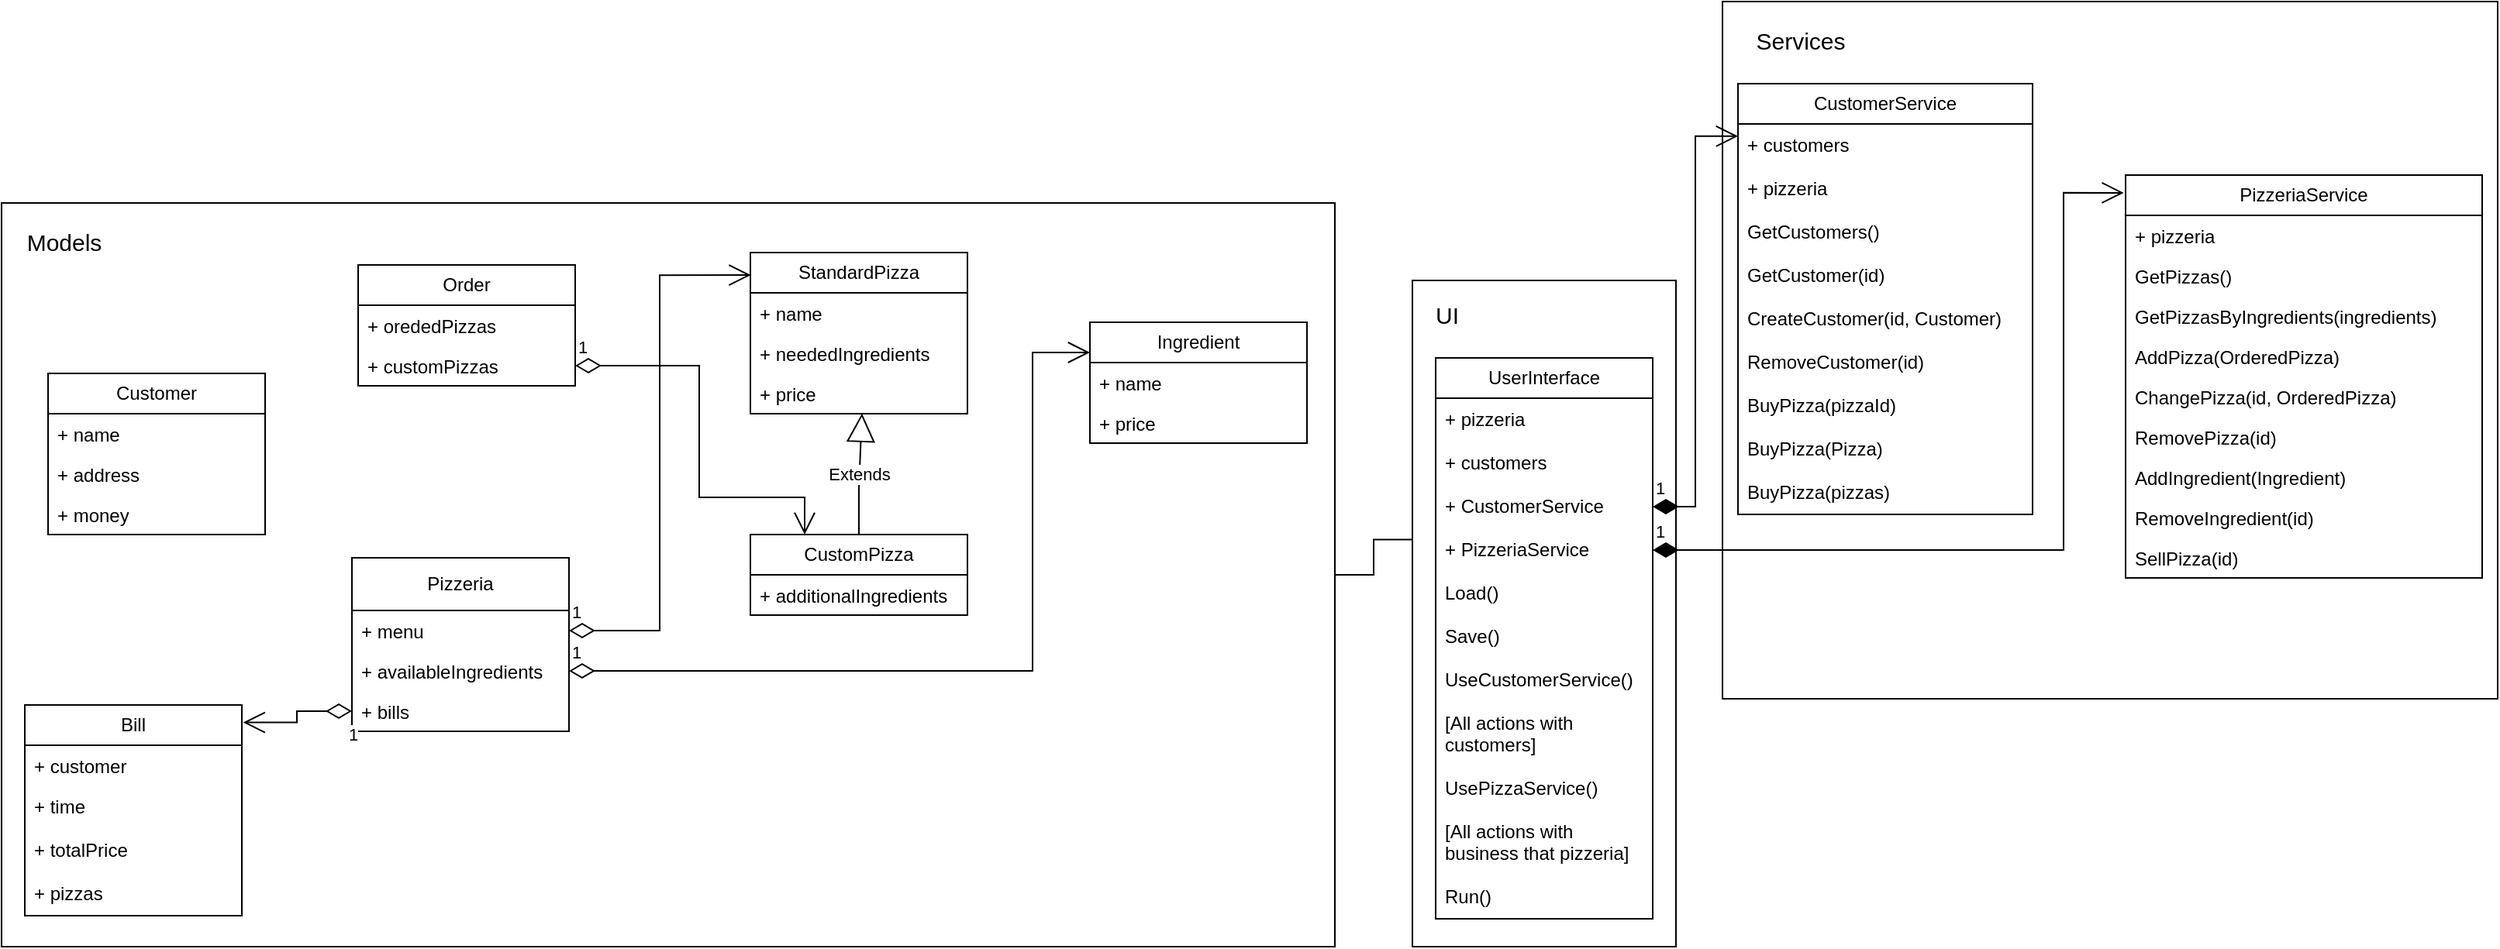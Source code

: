 <mxfile version="21.2.8" type="device">
  <diagram name="Сторінка-1" id="bki-6ZpCgmlgrvn-UkRt">
    <mxGraphModel dx="2062" dy="1909" grid="1" gridSize="10" guides="1" tooltips="1" connect="1" arrows="1" fold="1" page="1" pageScale="1" pageWidth="827" pageHeight="1169" math="0" shadow="0">
      <root>
        <mxCell id="0" />
        <mxCell id="1" parent="0" />
        <mxCell id="Y4YWWZTV6onrBQvMMOeG-18" value="" style="rounded=0;whiteSpace=wrap;html=1;" vertex="1" parent="1">
          <mxGeometry x="320" y="-1130" width="500" height="450" as="geometry" />
        </mxCell>
        <mxCell id="Y4YWWZTV6onrBQvMMOeG-14" value="" style="rounded=0;whiteSpace=wrap;html=1;" vertex="1" parent="1">
          <mxGeometry x="120" y="-950" width="170" height="430" as="geometry" />
        </mxCell>
        <mxCell id="Y4YWWZTV6onrBQvMMOeG-21" style="edgeStyle=orthogonalEdgeStyle;rounded=0;orthogonalLoop=1;jettySize=auto;html=1;entryX=-0.002;entryY=0.389;entryDx=0;entryDy=0;entryPerimeter=0;endArrow=none;endFill=0;" edge="1" parent="1" source="Y4YWWZTV6onrBQvMMOeG-11" target="Y4YWWZTV6onrBQvMMOeG-14">
          <mxGeometry relative="1" as="geometry" />
        </mxCell>
        <mxCell id="Y4YWWZTV6onrBQvMMOeG-11" value="" style="rounded=0;whiteSpace=wrap;html=1;" vertex="1" parent="1">
          <mxGeometry x="-790" y="-1000" width="860" height="480" as="geometry" />
        </mxCell>
        <mxCell id="c9VQCE3ip2EqtWk6yDSV-1" value="Customer" style="swimlane;fontStyle=0;childLayout=stackLayout;horizontal=1;startSize=26;fillColor=none;horizontalStack=0;resizeParent=1;resizeParentMax=0;resizeLast=0;collapsible=1;marginBottom=0;whiteSpace=wrap;html=1;" parent="1" vertex="1">
          <mxGeometry x="-760" y="-890" width="140" height="104" as="geometry" />
        </mxCell>
        <mxCell id="c9VQCE3ip2EqtWk6yDSV-4" value="+ name" style="text;strokeColor=none;fillColor=none;align=left;verticalAlign=top;spacingLeft=4;spacingRight=4;overflow=hidden;rotatable=0;points=[[0,0.5],[1,0.5]];portConstraint=eastwest;whiteSpace=wrap;html=1;" parent="c9VQCE3ip2EqtWk6yDSV-1" vertex="1">
          <mxGeometry y="26" width="140" height="26" as="geometry" />
        </mxCell>
        <mxCell id="Y4YWWZTV6onrBQvMMOeG-1" value="+ address" style="text;strokeColor=none;fillColor=none;align=left;verticalAlign=top;spacingLeft=4;spacingRight=4;overflow=hidden;rotatable=0;points=[[0,0.5],[1,0.5]];portConstraint=eastwest;whiteSpace=wrap;html=1;" vertex="1" parent="c9VQCE3ip2EqtWk6yDSV-1">
          <mxGeometry y="52" width="140" height="26" as="geometry" />
        </mxCell>
        <mxCell id="Y4YWWZTV6onrBQvMMOeG-2" value="+ money" style="text;strokeColor=none;fillColor=none;align=left;verticalAlign=top;spacingLeft=4;spacingRight=4;overflow=hidden;rotatable=0;points=[[0,0.5],[1,0.5]];portConstraint=eastwest;whiteSpace=wrap;html=1;" vertex="1" parent="c9VQCE3ip2EqtWk6yDSV-1">
          <mxGeometry y="78" width="140" height="26" as="geometry" />
        </mxCell>
        <mxCell id="c9VQCE3ip2EqtWk6yDSV-5" value="StandardPizza" style="swimlane;fontStyle=0;childLayout=stackLayout;horizontal=1;startSize=26;fillColor=none;horizontalStack=0;resizeParent=1;resizeParentMax=0;resizeLast=0;collapsible=1;marginBottom=0;whiteSpace=wrap;html=1;" parent="1" vertex="1">
          <mxGeometry x="-307" y="-968" width="140" height="104" as="geometry" />
        </mxCell>
        <mxCell id="c9VQCE3ip2EqtWk6yDSV-30" value="+ name" style="text;strokeColor=none;fillColor=none;align=left;verticalAlign=top;spacingLeft=4;spacingRight=4;overflow=hidden;rotatable=0;points=[[0,0.5],[1,0.5]];portConstraint=eastwest;whiteSpace=wrap;html=1;" parent="c9VQCE3ip2EqtWk6yDSV-5" vertex="1">
          <mxGeometry y="26" width="140" height="26" as="geometry" />
        </mxCell>
        <mxCell id="Y4YWWZTV6onrBQvMMOeG-3" value="+ neededIngredients" style="text;strokeColor=none;fillColor=none;align=left;verticalAlign=top;spacingLeft=4;spacingRight=4;overflow=hidden;rotatable=0;points=[[0,0.5],[1,0.5]];portConstraint=eastwest;whiteSpace=wrap;html=1;" vertex="1" parent="c9VQCE3ip2EqtWk6yDSV-5">
          <mxGeometry y="52" width="140" height="26" as="geometry" />
        </mxCell>
        <mxCell id="Y4YWWZTV6onrBQvMMOeG-4" value="+ price" style="text;strokeColor=none;fillColor=none;align=left;verticalAlign=top;spacingLeft=4;spacingRight=4;overflow=hidden;rotatable=0;points=[[0,0.5],[1,0.5]];portConstraint=eastwest;whiteSpace=wrap;html=1;" vertex="1" parent="c9VQCE3ip2EqtWk6yDSV-5">
          <mxGeometry y="78" width="140" height="26" as="geometry" />
        </mxCell>
        <mxCell id="c9VQCE3ip2EqtWk6yDSV-16" value="CustomPizza" style="swimlane;fontStyle=0;childLayout=stackLayout;horizontal=1;startSize=26;fillColor=none;horizontalStack=0;resizeParent=1;resizeParentMax=0;resizeLast=0;collapsible=1;marginBottom=0;whiteSpace=wrap;html=1;" parent="1" vertex="1">
          <mxGeometry x="-307" y="-786" width="140" height="52" as="geometry" />
        </mxCell>
        <mxCell id="lNP4OVPlgKpp5OIFmnsg-40" value="+ additionalIngredients" style="text;strokeColor=none;fillColor=none;align=left;verticalAlign=top;spacingLeft=4;spacingRight=4;overflow=hidden;rotatable=0;points=[[0,0.5],[1,0.5]];portConstraint=eastwest;whiteSpace=wrap;html=1;" parent="c9VQCE3ip2EqtWk6yDSV-16" vertex="1">
          <mxGeometry y="26" width="140" height="26" as="geometry" />
        </mxCell>
        <mxCell id="c9VQCE3ip2EqtWk6yDSV-32" value="Ingredient" style="swimlane;fontStyle=0;childLayout=stackLayout;horizontal=1;startSize=26;fillColor=none;horizontalStack=0;resizeParent=1;resizeParentMax=0;resizeLast=0;collapsible=1;marginBottom=0;whiteSpace=wrap;html=1;" parent="1" vertex="1">
          <mxGeometry x="-88" y="-923" width="140" height="78" as="geometry" />
        </mxCell>
        <mxCell id="c9VQCE3ip2EqtWk6yDSV-35" value="+ name" style="text;strokeColor=none;fillColor=none;align=left;verticalAlign=top;spacingLeft=4;spacingRight=4;overflow=hidden;rotatable=0;points=[[0,0.5],[1,0.5]];portConstraint=eastwest;whiteSpace=wrap;html=1;" parent="c9VQCE3ip2EqtWk6yDSV-32" vertex="1">
          <mxGeometry y="26" width="140" height="26" as="geometry" />
        </mxCell>
        <mxCell id="Y4YWWZTV6onrBQvMMOeG-5" value="+ price" style="text;strokeColor=none;fillColor=none;align=left;verticalAlign=top;spacingLeft=4;spacingRight=4;overflow=hidden;rotatable=0;points=[[0,0.5],[1,0.5]];portConstraint=eastwest;whiteSpace=wrap;html=1;" vertex="1" parent="c9VQCE3ip2EqtWk6yDSV-32">
          <mxGeometry y="52" width="140" height="26" as="geometry" />
        </mxCell>
        <mxCell id="c9VQCE3ip2EqtWk6yDSV-36" value="Pizzeria" style="swimlane;fontStyle=0;childLayout=stackLayout;horizontal=1;startSize=34;fillColor=none;horizontalStack=0;resizeParent=1;resizeParentMax=0;resizeLast=0;collapsible=1;marginBottom=0;whiteSpace=wrap;html=1;" parent="1" vertex="1">
          <mxGeometry x="-564" y="-771" width="140" height="112" as="geometry" />
        </mxCell>
        <mxCell id="c9VQCE3ip2EqtWk6yDSV-37" value="+ menu" style="text;strokeColor=none;fillColor=none;align=left;verticalAlign=top;spacingLeft=4;spacingRight=4;overflow=hidden;rotatable=0;points=[[0,0.5],[1,0.5]];portConstraint=eastwest;whiteSpace=wrap;html=1;" parent="c9VQCE3ip2EqtWk6yDSV-36" vertex="1">
          <mxGeometry y="34" width="140" height="26" as="geometry" />
        </mxCell>
        <mxCell id="c9VQCE3ip2EqtWk6yDSV-38" value="+ availableIngredients" style="text;strokeColor=none;fillColor=none;align=left;verticalAlign=top;spacingLeft=4;spacingRight=4;overflow=hidden;rotatable=0;points=[[0,0.5],[1,0.5]];portConstraint=eastwest;whiteSpace=wrap;html=1;" parent="c9VQCE3ip2EqtWk6yDSV-36" vertex="1">
          <mxGeometry y="60" width="140" height="26" as="geometry" />
        </mxCell>
        <mxCell id="c9VQCE3ip2EqtWk6yDSV-39" value="+ bills" style="text;strokeColor=none;fillColor=none;align=left;verticalAlign=top;spacingLeft=4;spacingRight=4;overflow=hidden;rotatable=0;points=[[0,0.5],[1,0.5]];portConstraint=eastwest;whiteSpace=wrap;html=1;" parent="c9VQCE3ip2EqtWk6yDSV-36" vertex="1">
          <mxGeometry y="86" width="140" height="26" as="geometry" />
        </mxCell>
        <mxCell id="c9VQCE3ip2EqtWk6yDSV-40" value="Bill" style="swimlane;fontStyle=0;childLayout=stackLayout;horizontal=1;startSize=26;fillColor=none;horizontalStack=0;resizeParent=1;resizeParentMax=0;resizeLast=0;collapsible=1;marginBottom=0;whiteSpace=wrap;html=1;" parent="1" vertex="1">
          <mxGeometry x="-775" y="-676" width="140" height="136" as="geometry" />
        </mxCell>
        <mxCell id="c9VQCE3ip2EqtWk6yDSV-41" value="+ customer" style="text;strokeColor=none;fillColor=none;align=left;verticalAlign=top;spacingLeft=4;spacingRight=4;overflow=hidden;rotatable=0;points=[[0,0.5],[1,0.5]];portConstraint=eastwest;whiteSpace=wrap;html=1;" parent="c9VQCE3ip2EqtWk6yDSV-40" vertex="1">
          <mxGeometry y="26" width="140" height="26" as="geometry" />
        </mxCell>
        <mxCell id="c9VQCE3ip2EqtWk6yDSV-44" value="+ time" style="text;strokeColor=none;fillColor=none;align=left;verticalAlign=top;spacingLeft=4;spacingRight=4;overflow=hidden;rotatable=0;points=[[0,0.5],[1,0.5]];portConstraint=eastwest;whiteSpace=wrap;html=1;" parent="c9VQCE3ip2EqtWk6yDSV-40" vertex="1">
          <mxGeometry y="52" width="140" height="28" as="geometry" />
        </mxCell>
        <mxCell id="c9VQCE3ip2EqtWk6yDSV-45" value="+ totalPrice" style="text;strokeColor=none;fillColor=none;align=left;verticalAlign=top;spacingLeft=4;spacingRight=4;overflow=hidden;rotatable=0;points=[[0,0.5],[1,0.5]];portConstraint=eastwest;whiteSpace=wrap;html=1;" parent="c9VQCE3ip2EqtWk6yDSV-40" vertex="1">
          <mxGeometry y="80" width="140" height="28" as="geometry" />
        </mxCell>
        <mxCell id="c9VQCE3ip2EqtWk6yDSV-46" value="+ pizzas" style="text;strokeColor=none;fillColor=none;align=left;verticalAlign=top;spacingLeft=4;spacingRight=4;overflow=hidden;rotatable=0;points=[[0,0.5],[1,0.5]];portConstraint=eastwest;whiteSpace=wrap;html=1;" parent="c9VQCE3ip2EqtWk6yDSV-40" vertex="1">
          <mxGeometry y="108" width="140" height="28" as="geometry" />
        </mxCell>
        <mxCell id="c9VQCE3ip2EqtWk6yDSV-48" value="1" style="endArrow=open;html=1;endSize=12;startArrow=diamondThin;startSize=14;startFill=0;edgeStyle=orthogonalEdgeStyle;align=left;verticalAlign=bottom;rounded=0;exitX=0;exitY=0.5;exitDx=0;exitDy=0;entryX=1.006;entryY=0.083;entryDx=0;entryDy=0;entryPerimeter=0;" parent="1" source="c9VQCE3ip2EqtWk6yDSV-39" target="c9VQCE3ip2EqtWk6yDSV-40" edge="1">
          <mxGeometry x="-0.88" y="24" relative="1" as="geometry">
            <mxPoint x="-431" y="-836" as="sourcePoint" />
            <mxPoint x="-295" y="-816" as="targetPoint" />
            <mxPoint as="offset" />
          </mxGeometry>
        </mxCell>
        <mxCell id="lNP4OVPlgKpp5OIFmnsg-2" value="PizzeriaService" style="swimlane;fontStyle=0;childLayout=stackLayout;horizontal=1;startSize=26;fillColor=none;horizontalStack=0;resizeParent=1;resizeParentMax=0;resizeLast=0;collapsible=1;marginBottom=0;whiteSpace=wrap;html=1;" parent="1" vertex="1">
          <mxGeometry x="580" y="-1018" width="230" height="260" as="geometry" />
        </mxCell>
        <mxCell id="lNP4OVPlgKpp5OIFmnsg-11" value="+ pizzeria" style="text;strokeColor=none;fillColor=none;align=left;verticalAlign=top;spacingLeft=4;spacingRight=4;overflow=hidden;rotatable=0;points=[[0,0.5],[1,0.5]];portConstraint=eastwest;whiteSpace=wrap;html=1;" parent="lNP4OVPlgKpp5OIFmnsg-2" vertex="1">
          <mxGeometry y="26" width="230" height="26" as="geometry" />
        </mxCell>
        <mxCell id="lNP4OVPlgKpp5OIFmnsg-36" value="GetPizzas()" style="text;strokeColor=none;fillColor=none;align=left;verticalAlign=top;spacingLeft=4;spacingRight=4;overflow=hidden;rotatable=0;points=[[0,0.5],[1,0.5]];portConstraint=eastwest;whiteSpace=wrap;html=1;" parent="lNP4OVPlgKpp5OIFmnsg-2" vertex="1">
          <mxGeometry y="52" width="230" height="26" as="geometry" />
        </mxCell>
        <mxCell id="lNP4OVPlgKpp5OIFmnsg-37" value="GetPizzasByIngredients(ingredients)" style="text;strokeColor=none;fillColor=none;align=left;verticalAlign=top;spacingLeft=4;spacingRight=4;overflow=hidden;rotatable=0;points=[[0,0.5],[1,0.5]];portConstraint=eastwest;whiteSpace=wrap;html=1;" parent="lNP4OVPlgKpp5OIFmnsg-2" vertex="1">
          <mxGeometry y="78" width="230" height="26" as="geometry" />
        </mxCell>
        <mxCell id="lNP4OVPlgKpp5OIFmnsg-13" value="AddPizza(OrderedPizza)" style="text;strokeColor=none;fillColor=none;align=left;verticalAlign=top;spacingLeft=4;spacingRight=4;overflow=hidden;rotatable=0;points=[[0,0.5],[1,0.5]];portConstraint=eastwest;whiteSpace=wrap;html=1;" parent="lNP4OVPlgKpp5OIFmnsg-2" vertex="1">
          <mxGeometry y="104" width="230" height="26" as="geometry" />
        </mxCell>
        <mxCell id="lNP4OVPlgKpp5OIFmnsg-16" value="ChangePizza(id, OrderedPizza)" style="text;strokeColor=none;fillColor=none;align=left;verticalAlign=top;spacingLeft=4;spacingRight=4;overflow=hidden;rotatable=0;points=[[0,0.5],[1,0.5]];portConstraint=eastwest;whiteSpace=wrap;html=1;" parent="lNP4OVPlgKpp5OIFmnsg-2" vertex="1">
          <mxGeometry y="130" width="230" height="26" as="geometry" />
        </mxCell>
        <mxCell id="lNP4OVPlgKpp5OIFmnsg-30" value="RemovePizza(id)" style="text;strokeColor=none;fillColor=none;align=left;verticalAlign=top;spacingLeft=4;spacingRight=4;overflow=hidden;rotatable=0;points=[[0,0.5],[1,0.5]];portConstraint=eastwest;whiteSpace=wrap;html=1;" parent="lNP4OVPlgKpp5OIFmnsg-2" vertex="1">
          <mxGeometry y="156" width="230" height="26" as="geometry" />
        </mxCell>
        <mxCell id="lNP4OVPlgKpp5OIFmnsg-31" value="AddIngredient(Ingredient)" style="text;strokeColor=none;fillColor=none;align=left;verticalAlign=top;spacingLeft=4;spacingRight=4;overflow=hidden;rotatable=0;points=[[0,0.5],[1,0.5]];portConstraint=eastwest;whiteSpace=wrap;html=1;" parent="lNP4OVPlgKpp5OIFmnsg-2" vertex="1">
          <mxGeometry y="182" width="230" height="26" as="geometry" />
        </mxCell>
        <mxCell id="lNP4OVPlgKpp5OIFmnsg-33" value="RemoveIngredient(id)" style="text;strokeColor=none;fillColor=none;align=left;verticalAlign=top;spacingLeft=4;spacingRight=4;overflow=hidden;rotatable=0;points=[[0,0.5],[1,0.5]];portConstraint=eastwest;whiteSpace=wrap;html=1;" parent="lNP4OVPlgKpp5OIFmnsg-2" vertex="1">
          <mxGeometry y="208" width="230" height="26" as="geometry" />
        </mxCell>
        <mxCell id="Y4YWWZTV6onrBQvMMOeG-22" value="SellPizza(id)" style="text;strokeColor=none;fillColor=none;align=left;verticalAlign=top;spacingLeft=4;spacingRight=4;overflow=hidden;rotatable=0;points=[[0,0.5],[1,0.5]];portConstraint=eastwest;whiteSpace=wrap;html=1;" vertex="1" parent="lNP4OVPlgKpp5OIFmnsg-2">
          <mxGeometry y="234" width="230" height="26" as="geometry" />
        </mxCell>
        <mxCell id="lNP4OVPlgKpp5OIFmnsg-50" value="UserInterface" style="swimlane;fontStyle=0;childLayout=stackLayout;horizontal=1;startSize=26;fillColor=none;horizontalStack=0;resizeParent=1;resizeParentMax=0;resizeLast=0;collapsible=1;marginBottom=0;whiteSpace=wrap;html=1;" parent="1" vertex="1">
          <mxGeometry x="135" y="-900" width="140" height="362" as="geometry" />
        </mxCell>
        <mxCell id="lNP4OVPlgKpp5OIFmnsg-51" value="+ pizzeria" style="text;strokeColor=none;fillColor=none;align=left;verticalAlign=top;spacingLeft=4;spacingRight=4;overflow=hidden;rotatable=0;points=[[0,0.5],[1,0.5]];portConstraint=eastwest;whiteSpace=wrap;html=1;" parent="lNP4OVPlgKpp5OIFmnsg-50" vertex="1">
          <mxGeometry y="26" width="140" height="28" as="geometry" />
        </mxCell>
        <mxCell id="lNP4OVPlgKpp5OIFmnsg-66" value="+ customers" style="text;strokeColor=none;fillColor=none;align=left;verticalAlign=top;spacingLeft=4;spacingRight=4;overflow=hidden;rotatable=0;points=[[0,0.5],[1,0.5]];portConstraint=eastwest;whiteSpace=wrap;html=1;" parent="lNP4OVPlgKpp5OIFmnsg-50" vertex="1">
          <mxGeometry y="54" width="140" height="28" as="geometry" />
        </mxCell>
        <mxCell id="lNP4OVPlgKpp5OIFmnsg-68" value="+&amp;nbsp;CustomerService" style="text;strokeColor=none;fillColor=none;align=left;verticalAlign=top;spacingLeft=4;spacingRight=4;overflow=hidden;rotatable=0;points=[[0,0.5],[1,0.5]];portConstraint=eastwest;whiteSpace=wrap;html=1;" parent="lNP4OVPlgKpp5OIFmnsg-50" vertex="1">
          <mxGeometry y="82" width="140" height="28" as="geometry" />
        </mxCell>
        <mxCell id="lNP4OVPlgKpp5OIFmnsg-56" value="+&amp;nbsp;PizzeriaService" style="text;strokeColor=none;fillColor=none;align=left;verticalAlign=top;spacingLeft=4;spacingRight=4;overflow=hidden;rotatable=0;points=[[0,0.5],[1,0.5]];portConstraint=eastwest;whiteSpace=wrap;html=1;" parent="lNP4OVPlgKpp5OIFmnsg-50" vertex="1">
          <mxGeometry y="110" width="140" height="28" as="geometry" />
        </mxCell>
        <mxCell id="AhuI0CR_0QlXXXngmQDt-12" value="Load()" style="text;strokeColor=none;fillColor=none;align=left;verticalAlign=top;spacingLeft=4;spacingRight=4;overflow=hidden;rotatable=0;points=[[0,0.5],[1,0.5]];portConstraint=eastwest;whiteSpace=wrap;html=1;" parent="lNP4OVPlgKpp5OIFmnsg-50" vertex="1">
          <mxGeometry y="138" width="140" height="28" as="geometry" />
        </mxCell>
        <mxCell id="AhuI0CR_0QlXXXngmQDt-13" value="Save()" style="text;strokeColor=none;fillColor=none;align=left;verticalAlign=top;spacingLeft=4;spacingRight=4;overflow=hidden;rotatable=0;points=[[0,0.5],[1,0.5]];portConstraint=eastwest;whiteSpace=wrap;html=1;" parent="lNP4OVPlgKpp5OIFmnsg-50" vertex="1">
          <mxGeometry y="166" width="140" height="28" as="geometry" />
        </mxCell>
        <mxCell id="lNP4OVPlgKpp5OIFmnsg-63" value="UseCustomerService()" style="text;strokeColor=none;fillColor=none;align=left;verticalAlign=top;spacingLeft=4;spacingRight=4;overflow=hidden;rotatable=0;points=[[0,0.5],[1,0.5]];portConstraint=eastwest;whiteSpace=wrap;html=1;" parent="lNP4OVPlgKpp5OIFmnsg-50" vertex="1">
          <mxGeometry y="194" width="140" height="28" as="geometry" />
        </mxCell>
        <mxCell id="AhuI0CR_0QlXXXngmQDt-4" value="[All actions with customers]" style="text;strokeColor=none;fillColor=none;align=left;verticalAlign=top;spacingLeft=4;spacingRight=4;overflow=hidden;rotatable=0;points=[[0,0.5],[1,0.5]];portConstraint=eastwest;whiteSpace=wrap;html=1;" parent="lNP4OVPlgKpp5OIFmnsg-50" vertex="1">
          <mxGeometry y="222" width="140" height="42" as="geometry" />
        </mxCell>
        <mxCell id="lNP4OVPlgKpp5OIFmnsg-64" value="UsePizzaService()" style="text;strokeColor=none;fillColor=none;align=left;verticalAlign=top;spacingLeft=4;spacingRight=4;overflow=hidden;rotatable=0;points=[[0,0.5],[1,0.5]];portConstraint=eastwest;whiteSpace=wrap;html=1;" parent="lNP4OVPlgKpp5OIFmnsg-50" vertex="1">
          <mxGeometry y="264" width="140" height="28" as="geometry" />
        </mxCell>
        <mxCell id="AhuI0CR_0QlXXXngmQDt-5" value="[All actions with business that pizzeria]" style="text;strokeColor=none;fillColor=none;align=left;verticalAlign=top;spacingLeft=4;spacingRight=4;overflow=hidden;rotatable=0;points=[[0,0.5],[1,0.5]];portConstraint=eastwest;whiteSpace=wrap;html=1;" parent="lNP4OVPlgKpp5OIFmnsg-50" vertex="1">
          <mxGeometry y="292" width="140" height="42" as="geometry" />
        </mxCell>
        <mxCell id="lNP4OVPlgKpp5OIFmnsg-94" value="Run()" style="text;strokeColor=none;fillColor=none;align=left;verticalAlign=top;spacingLeft=4;spacingRight=4;overflow=hidden;rotatable=0;points=[[0,0.5],[1,0.5]];portConstraint=eastwest;whiteSpace=wrap;html=1;" parent="lNP4OVPlgKpp5OIFmnsg-50" vertex="1">
          <mxGeometry y="334" width="140" height="28" as="geometry" />
        </mxCell>
        <mxCell id="lNP4OVPlgKpp5OIFmnsg-69" value="CustomerService" style="swimlane;fontStyle=0;childLayout=stackLayout;horizontal=1;startSize=26;fillColor=none;horizontalStack=0;resizeParent=1;resizeParentMax=0;resizeLast=0;collapsible=1;marginBottom=0;whiteSpace=wrap;html=1;" parent="1" vertex="1">
          <mxGeometry x="330" y="-1077" width="190" height="278" as="geometry" />
        </mxCell>
        <mxCell id="lNP4OVPlgKpp5OIFmnsg-71" value="+ customers" style="text;strokeColor=none;fillColor=none;align=left;verticalAlign=top;spacingLeft=4;spacingRight=4;overflow=hidden;rotatable=0;points=[[0,0.5],[1,0.5]];portConstraint=eastwest;whiteSpace=wrap;html=1;" parent="lNP4OVPlgKpp5OIFmnsg-69" vertex="1">
          <mxGeometry y="26" width="190" height="28" as="geometry" />
        </mxCell>
        <mxCell id="AhuI0CR_0QlXXXngmQDt-14" value="+ pizzeria" style="text;strokeColor=none;fillColor=none;align=left;verticalAlign=top;spacingLeft=4;spacingRight=4;overflow=hidden;rotatable=0;points=[[0,0.5],[1,0.5]];portConstraint=eastwest;whiteSpace=wrap;html=1;" parent="lNP4OVPlgKpp5OIFmnsg-69" vertex="1">
          <mxGeometry y="54" width="190" height="28" as="geometry" />
        </mxCell>
        <mxCell id="lNP4OVPlgKpp5OIFmnsg-95" value="GetCustomers()" style="text;strokeColor=none;fillColor=none;align=left;verticalAlign=top;spacingLeft=4;spacingRight=4;overflow=hidden;rotatable=0;points=[[0,0.5],[1,0.5]];portConstraint=eastwest;whiteSpace=wrap;html=1;" parent="lNP4OVPlgKpp5OIFmnsg-69" vertex="1">
          <mxGeometry y="82" width="190" height="28" as="geometry" />
        </mxCell>
        <mxCell id="lNP4OVPlgKpp5OIFmnsg-72" value="GetCustomer(id)" style="text;strokeColor=none;fillColor=none;align=left;verticalAlign=top;spacingLeft=4;spacingRight=4;overflow=hidden;rotatable=0;points=[[0,0.5],[1,0.5]];portConstraint=eastwest;whiteSpace=wrap;html=1;" parent="lNP4OVPlgKpp5OIFmnsg-69" vertex="1">
          <mxGeometry y="110" width="190" height="28" as="geometry" />
        </mxCell>
        <mxCell id="AhuI0CR_0QlXXXngmQDt-2" value="CreateCustomer(id, Customer)" style="text;strokeColor=none;fillColor=none;align=left;verticalAlign=top;spacingLeft=4;spacingRight=4;overflow=hidden;rotatable=0;points=[[0,0.5],[1,0.5]];portConstraint=eastwest;whiteSpace=wrap;html=1;" parent="lNP4OVPlgKpp5OIFmnsg-69" vertex="1">
          <mxGeometry y="138" width="190" height="28" as="geometry" />
        </mxCell>
        <mxCell id="AhuI0CR_0QlXXXngmQDt-7" value="RemoveCustomer(id)" style="text;strokeColor=none;fillColor=none;align=left;verticalAlign=top;spacingLeft=4;spacingRight=4;overflow=hidden;rotatable=0;points=[[0,0.5],[1,0.5]];portConstraint=eastwest;whiteSpace=wrap;html=1;" parent="lNP4OVPlgKpp5OIFmnsg-69" vertex="1">
          <mxGeometry y="166" width="190" height="28" as="geometry" />
        </mxCell>
        <mxCell id="AhuI0CR_0QlXXXngmQDt-9" value="BuyPizza(pizzaId)" style="text;strokeColor=none;fillColor=none;align=left;verticalAlign=top;spacingLeft=4;spacingRight=4;overflow=hidden;rotatable=0;points=[[0,0.5],[1,0.5]];portConstraint=eastwest;whiteSpace=wrap;html=1;" parent="lNP4OVPlgKpp5OIFmnsg-69" vertex="1">
          <mxGeometry y="194" width="190" height="28" as="geometry" />
        </mxCell>
        <mxCell id="AhuI0CR_0QlXXXngmQDt-10" value="BuyPizza(Pizza)" style="text;strokeColor=none;fillColor=none;align=left;verticalAlign=top;spacingLeft=4;spacingRight=4;overflow=hidden;rotatable=0;points=[[0,0.5],[1,0.5]];portConstraint=eastwest;whiteSpace=wrap;html=1;" parent="lNP4OVPlgKpp5OIFmnsg-69" vertex="1">
          <mxGeometry y="222" width="190" height="28" as="geometry" />
        </mxCell>
        <mxCell id="AhuI0CR_0QlXXXngmQDt-11" value="BuyPizza(pizzas)" style="text;strokeColor=none;fillColor=none;align=left;verticalAlign=top;spacingLeft=4;spacingRight=4;overflow=hidden;rotatable=0;points=[[0,0.5],[1,0.5]];portConstraint=eastwest;whiteSpace=wrap;html=1;" parent="lNP4OVPlgKpp5OIFmnsg-69" vertex="1">
          <mxGeometry y="250" width="190" height="28" as="geometry" />
        </mxCell>
        <mxCell id="lNP4OVPlgKpp5OIFmnsg-76" value="1" style="endArrow=open;html=1;endSize=12;startArrow=diamondThin;startSize=14;startFill=1;edgeStyle=orthogonalEdgeStyle;align=left;verticalAlign=bottom;rounded=0;entryX=-0.005;entryY=0.044;entryDx=0;entryDy=0;entryPerimeter=0;exitX=1;exitY=0.5;exitDx=0;exitDy=0;" parent="1" source="lNP4OVPlgKpp5OIFmnsg-56" target="lNP4OVPlgKpp5OIFmnsg-2" edge="1">
          <mxGeometry x="-1" y="3" relative="1" as="geometry">
            <mxPoint x="375" y="-870" as="sourcePoint" />
            <mxPoint x="795" y="-890" as="targetPoint" />
            <Array as="points">
              <mxPoint x="540" y="-776" />
              <mxPoint x="540" y="-1007" />
            </Array>
          </mxGeometry>
        </mxCell>
        <mxCell id="lNP4OVPlgKpp5OIFmnsg-81" value="1" style="endArrow=open;html=1;endSize=12;startArrow=diamondThin;startSize=14;startFill=1;edgeStyle=orthogonalEdgeStyle;align=left;verticalAlign=bottom;rounded=0;exitX=1;exitY=0.5;exitDx=0;exitDy=0;entryX=0;entryY=0.122;entryDx=0;entryDy=0;entryPerimeter=0;" parent="1" source="lNP4OVPlgKpp5OIFmnsg-68" target="lNP4OVPlgKpp5OIFmnsg-69" edge="1">
          <mxGeometry x="-1" y="3" relative="1" as="geometry">
            <mxPoint x="285" y="-738" as="sourcePoint" />
            <mxPoint x="410" y="-641" as="targetPoint" />
          </mxGeometry>
        </mxCell>
        <mxCell id="lNP4OVPlgKpp5OIFmnsg-90" value="Extends" style="endArrow=block;endSize=16;endFill=0;html=1;rounded=0;exitX=0.5;exitY=0;exitDx=0;exitDy=0;entryX=0.514;entryY=0.993;entryDx=0;entryDy=0;entryPerimeter=0;" parent="1" source="c9VQCE3ip2EqtWk6yDSV-16" target="Y4YWWZTV6onrBQvMMOeG-4" edge="1">
          <mxGeometry x="0.015" width="160" relative="1" as="geometry">
            <mxPoint x="-475" y="-826" as="sourcePoint" />
            <mxPoint x="-240" y="-836" as="targetPoint" />
            <mxPoint as="offset" />
            <Array as="points">
              <mxPoint x="-237" y="-816" />
            </Array>
          </mxGeometry>
        </mxCell>
        <mxCell id="lNP4OVPlgKpp5OIFmnsg-91" value="1" style="endArrow=open;html=1;endSize=12;startArrow=diamondThin;startSize=14;startFill=0;edgeStyle=orthogonalEdgeStyle;align=left;verticalAlign=bottom;rounded=0;exitX=1;exitY=0.5;exitDx=0;exitDy=0;entryX=0.002;entryY=0.14;entryDx=0;entryDy=0;entryPerimeter=0;" parent="1" source="c9VQCE3ip2EqtWk6yDSV-37" target="c9VQCE3ip2EqtWk6yDSV-5" edge="1">
          <mxGeometry x="-1" y="3" relative="1" as="geometry">
            <mxPoint x="-395" y="-746" as="sourcePoint" />
            <mxPoint x="-235" y="-746" as="targetPoint" />
          </mxGeometry>
        </mxCell>
        <mxCell id="lNP4OVPlgKpp5OIFmnsg-93" value="1" style="endArrow=open;html=1;endSize=12;startArrow=diamondThin;startSize=14;startFill=0;edgeStyle=orthogonalEdgeStyle;align=left;verticalAlign=bottom;rounded=0;exitX=1;exitY=0.5;exitDx=0;exitDy=0;entryX=0;entryY=0.25;entryDx=0;entryDy=0;" parent="1" source="c9VQCE3ip2EqtWk6yDSV-38" target="c9VQCE3ip2EqtWk6yDSV-32" edge="1">
          <mxGeometry x="-1" y="3" relative="1" as="geometry">
            <mxPoint x="-414" y="-714" as="sourcePoint" />
            <mxPoint x="-296" y="-762" as="targetPoint" />
            <Array as="points">
              <mxPoint x="-125" y="-698" />
              <mxPoint x="-125" y="-903" />
            </Array>
          </mxGeometry>
        </mxCell>
        <mxCell id="Y4YWWZTV6onrBQvMMOeG-6" value="Order" style="swimlane;fontStyle=0;childLayout=stackLayout;horizontal=1;startSize=26;fillColor=none;horizontalStack=0;resizeParent=1;resizeParentMax=0;resizeLast=0;collapsible=1;marginBottom=0;whiteSpace=wrap;html=1;" vertex="1" parent="1">
          <mxGeometry x="-560" y="-960" width="140" height="78" as="geometry" />
        </mxCell>
        <mxCell id="Y4YWWZTV6onrBQvMMOeG-7" value="+ orededPizzas" style="text;strokeColor=none;fillColor=none;align=left;verticalAlign=top;spacingLeft=4;spacingRight=4;overflow=hidden;rotatable=0;points=[[0,0.5],[1,0.5]];portConstraint=eastwest;whiteSpace=wrap;html=1;" vertex="1" parent="Y4YWWZTV6onrBQvMMOeG-6">
          <mxGeometry y="26" width="140" height="26" as="geometry" />
        </mxCell>
        <mxCell id="Y4YWWZTV6onrBQvMMOeG-9" value="+ customPizzas" style="text;strokeColor=none;fillColor=none;align=left;verticalAlign=top;spacingLeft=4;spacingRight=4;overflow=hidden;rotatable=0;points=[[0,0.5],[1,0.5]];portConstraint=eastwest;whiteSpace=wrap;html=1;" vertex="1" parent="Y4YWWZTV6onrBQvMMOeG-6">
          <mxGeometry y="52" width="140" height="26" as="geometry" />
        </mxCell>
        <mxCell id="Y4YWWZTV6onrBQvMMOeG-13" value="&lt;span style=&quot;font-size: 15px;&quot;&gt;Models&lt;/span&gt;" style="text;html=1;align=center;verticalAlign=middle;resizable=0;points=[];autosize=1;strokeColor=none;fillColor=none;" vertex="1" parent="1">
          <mxGeometry x="-785" y="-990" width="70" height="30" as="geometry" />
        </mxCell>
        <mxCell id="Y4YWWZTV6onrBQvMMOeG-15" value="&lt;font style=&quot;font-size: 15px;&quot;&gt;UI&lt;/font&gt;" style="text;html=1;align=center;verticalAlign=middle;resizable=0;points=[];autosize=1;strokeColor=none;fillColor=none;" vertex="1" parent="1">
          <mxGeometry x="122" y="-943" width="40" height="30" as="geometry" />
        </mxCell>
        <mxCell id="Y4YWWZTV6onrBQvMMOeG-17" value="1" style="endArrow=open;html=1;endSize=12;startArrow=diamondThin;startSize=14;startFill=0;edgeStyle=orthogonalEdgeStyle;align=left;verticalAlign=bottom;rounded=0;exitX=1;exitY=0.5;exitDx=0;exitDy=0;entryX=0.25;entryY=0;entryDx=0;entryDy=0;" edge="1" parent="1" source="Y4YWWZTV6onrBQvMMOeG-9" target="c9VQCE3ip2EqtWk6yDSV-16">
          <mxGeometry x="-1" y="3" relative="1" as="geometry">
            <mxPoint x="-410" y="-892.53" as="sourcePoint" />
            <mxPoint x="-295" y="-923" as="targetPoint" />
            <Array as="points">
              <mxPoint x="-340" y="-895" />
              <mxPoint x="-340" y="-810" />
              <mxPoint x="-272" y="-810" />
            </Array>
          </mxGeometry>
        </mxCell>
        <mxCell id="Y4YWWZTV6onrBQvMMOeG-20" value="&lt;font style=&quot;font-size: 15px;&quot;&gt;Services&lt;/font&gt;" style="text;html=1;align=center;verticalAlign=middle;resizable=0;points=[];autosize=1;strokeColor=none;fillColor=none;" vertex="1" parent="1">
          <mxGeometry x="330" y="-1120" width="80" height="30" as="geometry" />
        </mxCell>
      </root>
    </mxGraphModel>
  </diagram>
</mxfile>
